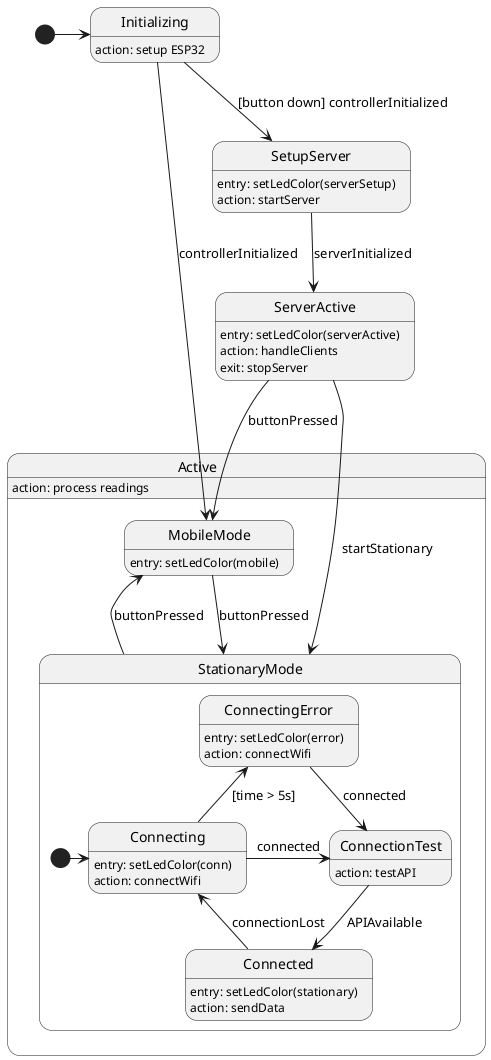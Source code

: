 @startuml

State Initializing
Initializing: action: setup ESP32
state SetupServer
SetupServer: entry: setLedColor(serverSetup)
SetupServer: action: startServer
state ServerActive
ServerActive: entry: setLedColor(serverActive)
ServerActive: action: handleClients
ServerActive: exit: stopServer
State Active
Active: action: process readings


state Active {
    state StationaryMode
    state MobileMode
    MobileMode: entry: setLedColor(mobile)

    state StationaryMode {
        state Connecting
        Connecting: entry: setLedColor(conn)
        Connecting: action: connectWifi
        state ConnectingError
        ConnectingError: entry: setLedColor(error)
        ConnectingError: action: connectWifi
        state ConnectionTest
        ConnectionTest: action: testAPI
        state Connected
        Connected: entry: setLedColor(stationary)
        Connected: action: sendData

        [*] -> Connecting
        Connecting -> ConnectionTest : connected
        ConnectionTest --> Connected : APIAvailable
        Connected -> Connecting: connectionLost
        Connecting -u-> ConnectingError : [time > 5s]
        ConnectingError -d-> ConnectionTest: connected
    }


    MobileMode -d-> StationaryMode : buttonPressed
    StationaryMode -u-> MobileMode : buttonPressed
}

[*] -> Initializing
Initializing --> SetupServer : [button down] controllerInitialized
Initializing --> MobileMode : controllerInitialized

SetupServer --> ServerActive : serverInitialized
ServerActive --> MobileMode : buttonPressed
ServerActive --> StationaryMode : startStationary

''' Layout
Initializing -[hidden]-> Active
MobileMode -[hidden]> StationaryMode



@enduml